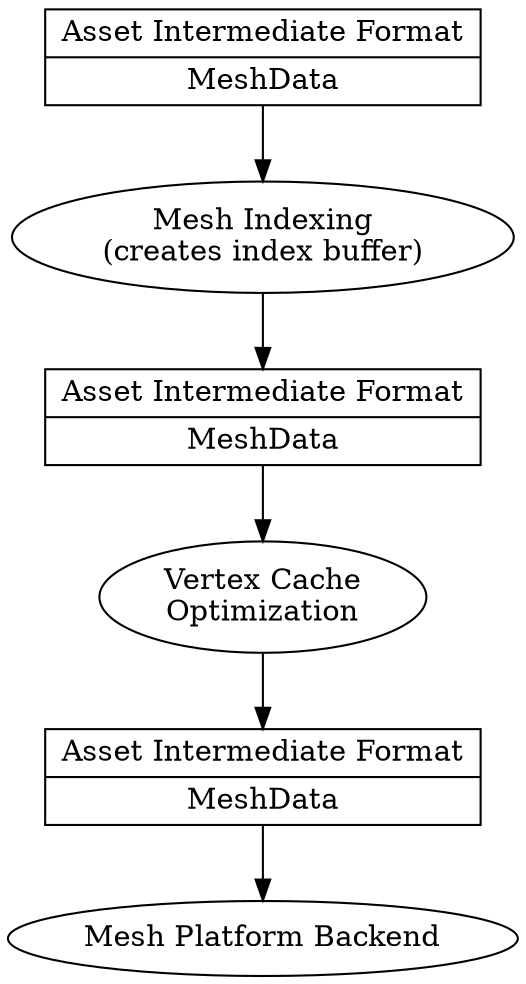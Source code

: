 digraph import {
    intermediate [shape=record,label="{Asset Intermediate Format|MeshData}"];
    intermediate2 [shape=record,label="{Asset Intermediate Format|MeshData}"];
    intermediate3 [shape=record,label="{Asset Intermediate Format|MeshData}"];
    mesh_indexing [label="Mesh Indexing\n(creates index buffer)"];
    vertex_cache_opt [label="Vertex Cache\nOptimization"];
    platform_backend [label="Mesh Platform Backend"];

    intermediate -> mesh_indexing -> intermediate2 -> vertex_cache_opt -> intermediate3 -> platform_backend

}